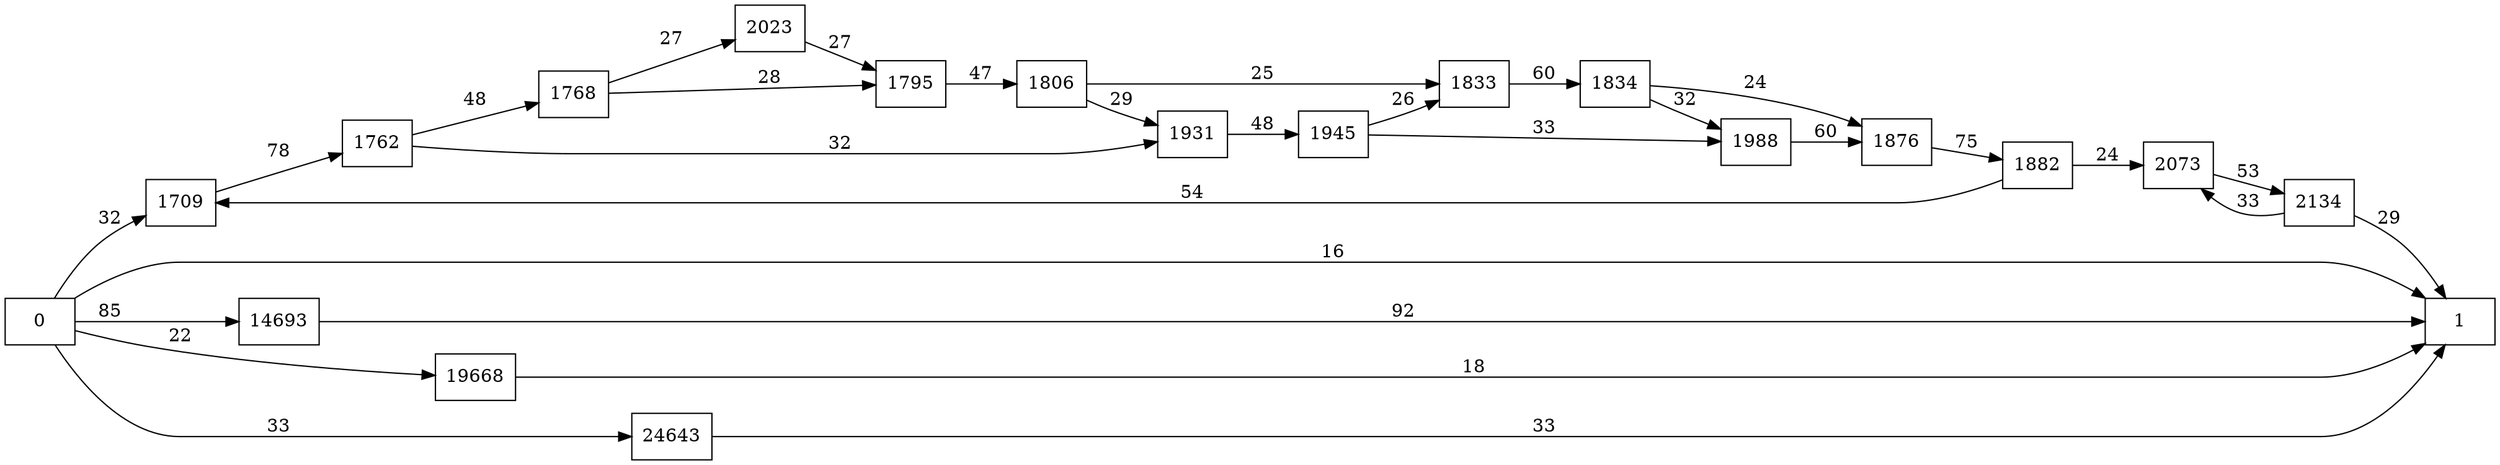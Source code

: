 digraph {
	graph [rankdir=LR]
	node [shape=rectangle]
	1709 -> 1762 [label=78]
	1762 -> 1768 [label=48]
	1762 -> 1931 [label=32]
	1768 -> 1795 [label=28]
	1768 -> 2023 [label=27]
	1795 -> 1806 [label=47]
	1806 -> 1931 [label=29]
	1806 -> 1833 [label=25]
	1833 -> 1834 [label=60]
	1834 -> 1876 [label=24]
	1834 -> 1988 [label=32]
	1876 -> 1882 [label=75]
	1882 -> 1709 [label=54]
	1882 -> 2073 [label=24]
	1931 -> 1945 [label=48]
	1945 -> 1833 [label=26]
	1945 -> 1988 [label=33]
	1988 -> 1876 [label=60]
	2023 -> 1795 [label=27]
	2073 -> 2134 [label=53]
	2134 -> 2073 [label=33]
	2134 -> 1 [label=29]
	14693 -> 1 [label=92]
	19668 -> 1 [label=18]
	24643 -> 1 [label=33]
	0 -> 1709 [label=32]
	0 -> 1 [label=16]
	0 -> 14693 [label=85]
	0 -> 19668 [label=22]
	0 -> 24643 [label=33]
}
